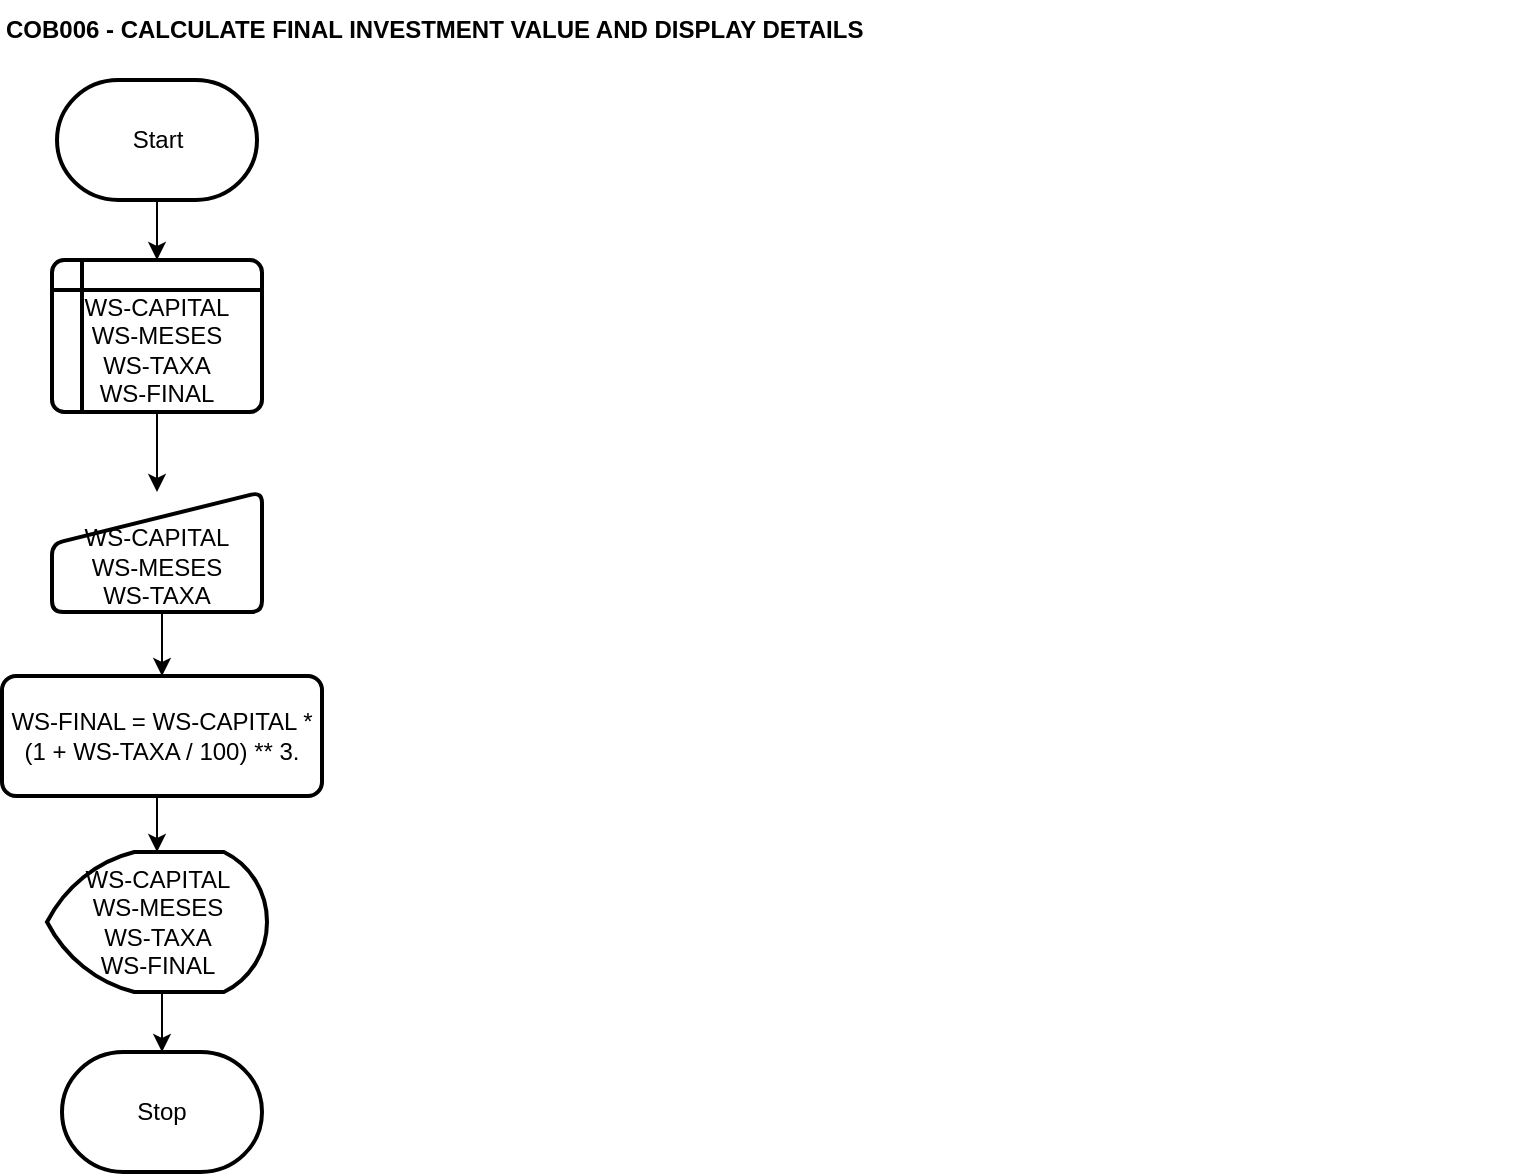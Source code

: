 <mxfile version="27.0.5">
  <diagram name="Página-1" id="tbhhrolYnf2YLyF_AGn1">
    <mxGraphModel dx="1501" dy="921" grid="1" gridSize="10" guides="1" tooltips="1" connect="1" arrows="1" fold="1" page="1" pageScale="1" pageWidth="827" pageHeight="1169" math="0" shadow="0">
      <root>
        <mxCell id="0" />
        <mxCell id="1" parent="0" />
        <mxCell id="gUQwB867zqCJYkILIy9S-1" value="COB006 - CALCULATE FINAL INVESTMENT VALUE AND DISPLAY DETAILS" style="text;html=1;align=left;verticalAlign=middle;whiteSpace=wrap;rounded=0;fontStyle=1" parent="1" vertex="1">
          <mxGeometry x="40" y="40" width="760" height="30" as="geometry" />
        </mxCell>
        <mxCell id="gUQwB867zqCJYkILIy9S-21" style="edgeStyle=orthogonalEdgeStyle;rounded=0;orthogonalLoop=1;jettySize=auto;html=1;exitX=0.5;exitY=1;exitDx=0;exitDy=0;exitPerimeter=0;entryX=0.5;entryY=0;entryDx=0;entryDy=0;" parent="1" source="gUQwB867zqCJYkILIy9S-3" target="gUQwB867zqCJYkILIy9S-4" edge="1">
          <mxGeometry relative="1" as="geometry" />
        </mxCell>
        <mxCell id="gUQwB867zqCJYkILIy9S-3" value="Start" style="strokeWidth=2;html=1;shape=mxgraph.flowchart.terminator;whiteSpace=wrap;" parent="1" vertex="1">
          <mxGeometry x="67.5" y="80" width="100" height="60" as="geometry" />
        </mxCell>
        <mxCell id="O1CfjgjV-Pr6YKnk9muc-27" style="edgeStyle=orthogonalEdgeStyle;rounded=0;orthogonalLoop=1;jettySize=auto;html=1;exitX=0.5;exitY=1;exitDx=0;exitDy=0;entryX=0.5;entryY=0;entryDx=0;entryDy=0;" parent="1" source="gUQwB867zqCJYkILIy9S-4" target="vgULqq0_0y--9K6N1HVh-1" edge="1">
          <mxGeometry relative="1" as="geometry">
            <mxPoint x="17.56" y="276" as="targetPoint" />
          </mxGeometry>
        </mxCell>
        <mxCell id="gUQwB867zqCJYkILIy9S-4" value="&lt;div&gt;&lt;br&gt;&lt;/div&gt;WS-CAPITAL&lt;div&gt;WS-MESES&lt;/div&gt;&lt;div&gt;WS-TAXA&lt;/div&gt;&lt;div&gt;WS-FINAL&lt;/div&gt;" style="shape=internalStorage;whiteSpace=wrap;html=1;dx=15;dy=15;rounded=1;arcSize=8;strokeWidth=2;" parent="1" vertex="1">
          <mxGeometry x="65" y="170" width="105" height="76" as="geometry" />
        </mxCell>
        <mxCell id="gUQwB867zqCJYkILIy9S-18" value="&lt;div&gt;WS-CAPITAL&lt;div&gt;WS-MESES&lt;/div&gt;&lt;div&gt;WS-TAXA&lt;/div&gt;&lt;div&gt;WS-FINAL&lt;/div&gt;&lt;/div&gt;" style="strokeWidth=2;html=1;shape=mxgraph.flowchart.display;whiteSpace=wrap;" parent="1" vertex="1">
          <mxGeometry x="62.5" y="466" width="110" height="70" as="geometry" />
        </mxCell>
        <mxCell id="gUQwB867zqCJYkILIy9S-19" value="Stop" style="strokeWidth=2;html=1;shape=mxgraph.flowchart.terminator;whiteSpace=wrap;" parent="1" vertex="1">
          <mxGeometry x="70" y="566" width="100" height="60" as="geometry" />
        </mxCell>
        <mxCell id="gUQwB867zqCJYkILIy9S-34" style="edgeStyle=orthogonalEdgeStyle;rounded=0;orthogonalLoop=1;jettySize=auto;html=1;exitX=0.5;exitY=1;exitDx=0;exitDy=0;exitPerimeter=0;entryX=0.5;entryY=0;entryDx=0;entryDy=0;entryPerimeter=0;" parent="1" source="gUQwB867zqCJYkILIy9S-18" target="gUQwB867zqCJYkILIy9S-19" edge="1">
          <mxGeometry relative="1" as="geometry" />
        </mxCell>
        <mxCell id="vgULqq0_0y--9K6N1HVh-5" style="edgeStyle=orthogonalEdgeStyle;rounded=0;orthogonalLoop=1;jettySize=auto;html=1;exitX=0.5;exitY=1;exitDx=0;exitDy=0;entryX=0.5;entryY=0;entryDx=0;entryDy=0;" parent="1" source="vgULqq0_0y--9K6N1HVh-1" target="lr2lktKazubZT7Ou9OAV-1" edge="1">
          <mxGeometry relative="1" as="geometry">
            <mxPoint x="120.0" y="366" as="targetPoint" />
          </mxGeometry>
        </mxCell>
        <mxCell id="vgULqq0_0y--9K6N1HVh-1" value="&lt;div&gt;&lt;br&gt;&lt;/div&gt;WS-CAPITAL&lt;div&gt;&lt;span style=&quot;background-color: transparent; color: light-dark(rgb(0, 0, 0), rgb(255, 255, 255));&quot;&gt;WS-MESES&lt;/span&gt;&lt;/div&gt;&lt;div&gt;WS-TAXA&lt;span style=&quot;background-color: transparent; color: light-dark(rgb(0, 0, 0), rgb(255, 255, 255));&quot;&gt;&lt;/span&gt;&lt;/div&gt;" style="html=1;strokeWidth=2;shape=manualInput;whiteSpace=wrap;rounded=1;size=26;arcSize=11;" parent="1" vertex="1">
          <mxGeometry x="65" y="286" width="105" height="60" as="geometry" />
        </mxCell>
        <mxCell id="lr2lktKazubZT7Ou9OAV-1" value="WS-FINAL = WS-CAPITAL * (1 + WS-TAXA / 100) ** 3." style="rounded=1;whiteSpace=wrap;html=1;absoluteArcSize=1;arcSize=14;strokeWidth=2;" vertex="1" parent="1">
          <mxGeometry x="40" y="378" width="160" height="60" as="geometry" />
        </mxCell>
        <mxCell id="lr2lktKazubZT7Ou9OAV-4" style="edgeStyle=orthogonalEdgeStyle;rounded=0;orthogonalLoop=1;jettySize=auto;html=1;exitX=0.5;exitY=1;exitDx=0;exitDy=0;entryX=0.5;entryY=0;entryDx=0;entryDy=0;entryPerimeter=0;" edge="1" parent="1" source="lr2lktKazubZT7Ou9OAV-1" target="gUQwB867zqCJYkILIy9S-18">
          <mxGeometry relative="1" as="geometry" />
        </mxCell>
      </root>
    </mxGraphModel>
  </diagram>
</mxfile>
